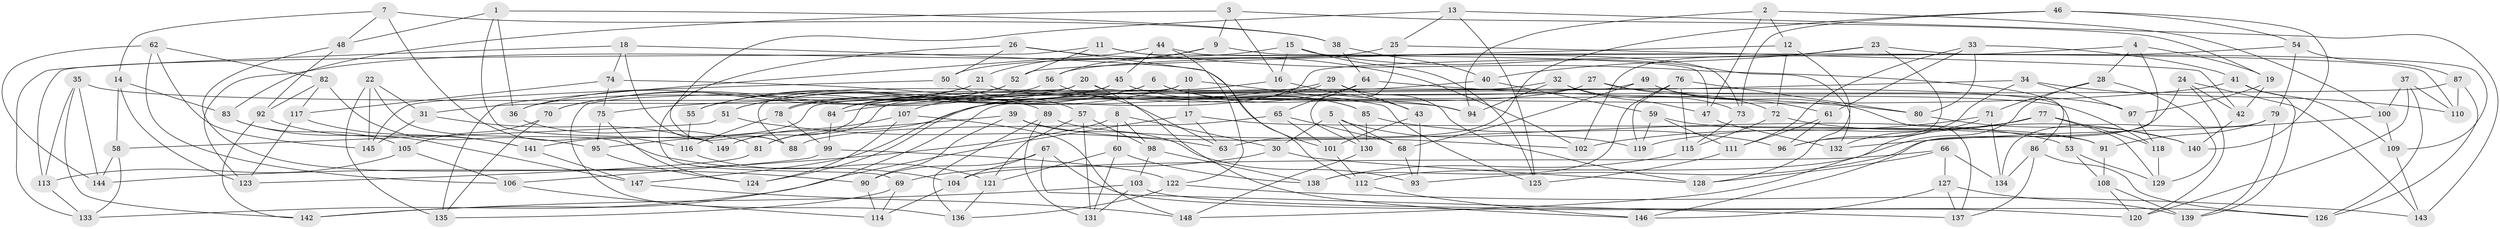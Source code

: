 // Generated by graph-tools (version 1.1) at 2025/50/03/09/25 03:50:50]
// undirected, 149 vertices, 298 edges
graph export_dot {
graph [start="1"]
  node [color=gray90,style=filled];
  1;
  2;
  3;
  4;
  5;
  6;
  7;
  8;
  9;
  10;
  11;
  12;
  13;
  14;
  15;
  16;
  17;
  18;
  19;
  20;
  21;
  22;
  23;
  24;
  25;
  26;
  27;
  28;
  29;
  30;
  31;
  32;
  33;
  34;
  35;
  36;
  37;
  38;
  39;
  40;
  41;
  42;
  43;
  44;
  45;
  46;
  47;
  48;
  49;
  50;
  51;
  52;
  53;
  54;
  55;
  56;
  57;
  58;
  59;
  60;
  61;
  62;
  63;
  64;
  65;
  66;
  67;
  68;
  69;
  70;
  71;
  72;
  73;
  74;
  75;
  76;
  77;
  78;
  79;
  80;
  81;
  82;
  83;
  84;
  85;
  86;
  87;
  88;
  89;
  90;
  91;
  92;
  93;
  94;
  95;
  96;
  97;
  98;
  99;
  100;
  101;
  102;
  103;
  104;
  105;
  106;
  107;
  108;
  109;
  110;
  111;
  112;
  113;
  114;
  115;
  116;
  117;
  118;
  119;
  120;
  121;
  122;
  123;
  124;
  125;
  126;
  127;
  128;
  129;
  130;
  131;
  132;
  133;
  134;
  135;
  136;
  137;
  138;
  139;
  140;
  141;
  142;
  143;
  144;
  145;
  146;
  147;
  148;
  149;
  1 -- 48;
  1 -- 36;
  1 -- 149;
  1 -- 38;
  2 -- 12;
  2 -- 47;
  2 -- 100;
  2 -- 94;
  3 -- 83;
  3 -- 16;
  3 -- 19;
  3 -- 9;
  4 -- 146;
  4 -- 19;
  4 -- 78;
  4 -- 28;
  5 -- 68;
  5 -- 30;
  5 -- 130;
  5 -- 119;
  6 -- 55;
  6 -- 51;
  6 -- 85;
  6 -- 94;
  7 -- 116;
  7 -- 38;
  7 -- 14;
  7 -- 48;
  8 -- 144;
  8 -- 98;
  8 -- 30;
  8 -- 60;
  9 -- 56;
  9 -- 110;
  9 -- 21;
  10 -- 125;
  10 -- 51;
  10 -- 88;
  10 -- 17;
  11 -- 86;
  11 -- 52;
  11 -- 47;
  11 -- 113;
  12 -- 128;
  12 -- 52;
  12 -- 72;
  13 -- 143;
  13 -- 25;
  13 -- 125;
  13 -- 88;
  14 -- 58;
  14 -- 83;
  14 -- 123;
  15 -- 16;
  15 -- 132;
  15 -- 123;
  15 -- 125;
  16 -- 43;
  16 -- 78;
  17 -- 63;
  17 -- 91;
  17 -- 133;
  18 -- 133;
  18 -- 74;
  18 -- 88;
  18 -- 101;
  19 -- 97;
  19 -- 42;
  20 -- 136;
  20 -- 146;
  20 -- 36;
  20 -- 53;
  21 -- 118;
  21 -- 31;
  21 -- 36;
  22 -- 31;
  22 -- 104;
  22 -- 145;
  22 -- 135;
  23 -- 102;
  23 -- 109;
  23 -- 96;
  23 -- 40;
  24 -- 120;
  24 -- 143;
  24 -- 93;
  24 -- 42;
  25 -- 50;
  25 -- 130;
  25 -- 42;
  26 -- 102;
  26 -- 50;
  26 -- 112;
  26 -- 69;
  27 -- 81;
  27 -- 72;
  27 -- 147;
  27 -- 97;
  28 -- 129;
  28 -- 148;
  28 -- 71;
  29 -- 107;
  29 -- 75;
  29 -- 43;
  29 -- 128;
  30 -- 128;
  30 -- 69;
  31 -- 145;
  31 -- 149;
  32 -- 47;
  32 -- 94;
  32 -- 149;
  32 -- 73;
  33 -- 61;
  33 -- 111;
  33 -- 80;
  33 -- 41;
  34 -- 97;
  34 -- 81;
  34 -- 96;
  34 -- 110;
  35 -- 113;
  35 -- 94;
  35 -- 144;
  35 -- 142;
  36 -- 81;
  37 -- 110;
  37 -- 100;
  37 -- 120;
  37 -- 126;
  38 -- 40;
  38 -- 64;
  39 -- 53;
  39 -- 93;
  39 -- 90;
  39 -- 95;
  40 -- 84;
  40 -- 59;
  41 -- 139;
  41 -- 84;
  41 -- 109;
  42 -- 140;
  43 -- 101;
  43 -- 93;
  44 -- 122;
  44 -- 45;
  44 -- 135;
  44 -- 73;
  45 -- 85;
  45 -- 84;
  45 -- 55;
  46 -- 54;
  46 -- 140;
  46 -- 63;
  46 -- 73;
  47 -- 132;
  48 -- 92;
  48 -- 90;
  49 -- 61;
  49 -- 68;
  49 -- 141;
  49 -- 137;
  50 -- 145;
  50 -- 57;
  51 -- 63;
  51 -- 58;
  52 -- 55;
  52 -- 70;
  53 -- 108;
  53 -- 129;
  54 -- 56;
  54 -- 79;
  54 -- 87;
  55 -- 116;
  56 -- 63;
  56 -- 70;
  57 -- 121;
  57 -- 131;
  57 -- 98;
  58 -- 133;
  58 -- 144;
  59 -- 91;
  59 -- 111;
  59 -- 119;
  60 -- 121;
  60 -- 131;
  60 -- 138;
  61 -- 111;
  61 -- 96;
  62 -- 144;
  62 -- 106;
  62 -- 82;
  62 -- 145;
  64 -- 124;
  64 -- 65;
  64 -- 80;
  65 -- 68;
  65 -- 101;
  65 -- 88;
  66 -- 127;
  66 -- 128;
  66 -- 134;
  66 -- 104;
  67 -- 137;
  67 -- 104;
  67 -- 120;
  67 -- 90;
  68 -- 93;
  69 -- 135;
  69 -- 114;
  70 -- 105;
  70 -- 135;
  71 -- 132;
  71 -- 134;
  71 -- 102;
  72 -- 140;
  72 -- 115;
  73 -- 115;
  74 -- 75;
  74 -- 89;
  74 -- 117;
  75 -- 95;
  75 -- 124;
  76 -- 119;
  76 -- 80;
  76 -- 138;
  76 -- 115;
  77 -- 118;
  77 -- 112;
  77 -- 129;
  77 -- 119;
  78 -- 116;
  78 -- 99;
  79 -- 134;
  79 -- 139;
  79 -- 91;
  80 -- 140;
  81 -- 123;
  82 -- 117;
  82 -- 95;
  82 -- 92;
  83 -- 105;
  83 -- 147;
  84 -- 99;
  85 -- 130;
  85 -- 96;
  86 -- 137;
  86 -- 126;
  86 -- 134;
  87 -- 142;
  87 -- 110;
  87 -- 126;
  89 -- 102;
  89 -- 136;
  89 -- 131;
  90 -- 114;
  91 -- 108;
  92 -- 141;
  92 -- 142;
  95 -- 124;
  97 -- 118;
  98 -- 138;
  98 -- 103;
  99 -- 122;
  99 -- 106;
  100 -- 132;
  100 -- 109;
  101 -- 112;
  103 -- 131;
  103 -- 142;
  103 -- 126;
  104 -- 114;
  105 -- 106;
  105 -- 113;
  106 -- 114;
  107 -- 124;
  107 -- 148;
  107 -- 149;
  108 -- 139;
  108 -- 120;
  109 -- 143;
  111 -- 125;
  112 -- 146;
  113 -- 133;
  115 -- 138;
  116 -- 121;
  117 -- 141;
  117 -- 123;
  118 -- 129;
  121 -- 136;
  122 -- 143;
  122 -- 136;
  127 -- 137;
  127 -- 139;
  127 -- 146;
  130 -- 148;
  141 -- 147;
  147 -- 148;
}
